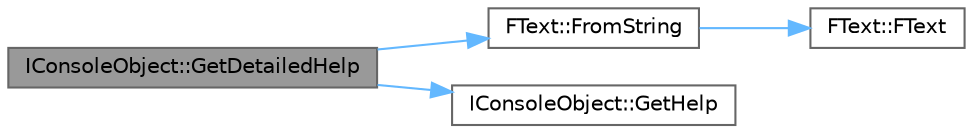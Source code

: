 digraph "IConsoleObject::GetDetailedHelp"
{
 // INTERACTIVE_SVG=YES
 // LATEX_PDF_SIZE
  bgcolor="transparent";
  edge [fontname=Helvetica,fontsize=10,labelfontname=Helvetica,labelfontsize=10];
  node [fontname=Helvetica,fontsize=10,shape=box,height=0.2,width=0.4];
  rankdir="LR";
  Node1 [id="Node000001",label="IConsoleObject::GetDetailedHelp",height=0.2,width=0.4,color="gray40", fillcolor="grey60", style="filled", fontcolor="black",tooltip=" "];
  Node1 -> Node2 [id="edge1_Node000001_Node000002",color="steelblue1",style="solid",tooltip=" "];
  Node2 [id="Node000002",label="FText::FromString",height=0.2,width=0.4,color="grey40", fillcolor="white", style="filled",URL="$d0/dcb/classFText.html#af6cbe7498fdc624e1e3188326c9be5a5",tooltip="Generate an FText representing the passed in string."];
  Node2 -> Node3 [id="edge2_Node000002_Node000003",color="steelblue1",style="solid",tooltip=" "];
  Node3 [id="Node000003",label="FText::FText",height=0.2,width=0.4,color="grey40", fillcolor="white", style="filled",URL="$d0/dcb/classFText.html#aed2543585ee29658b23f660d8108334c",tooltip=" "];
  Node1 -> Node4 [id="edge3_Node000001_Node000004",color="steelblue1",style="solid",tooltip=" "];
  Node4 [id="Node000004",label="IConsoleObject::GetHelp",height=0.2,width=0.4,color="grey40", fillcolor="white", style="filled",URL="$d7/d0d/classIConsoleObject.html#ab88452f029b86692721fd8622771949e",tooltip=" "];
}
